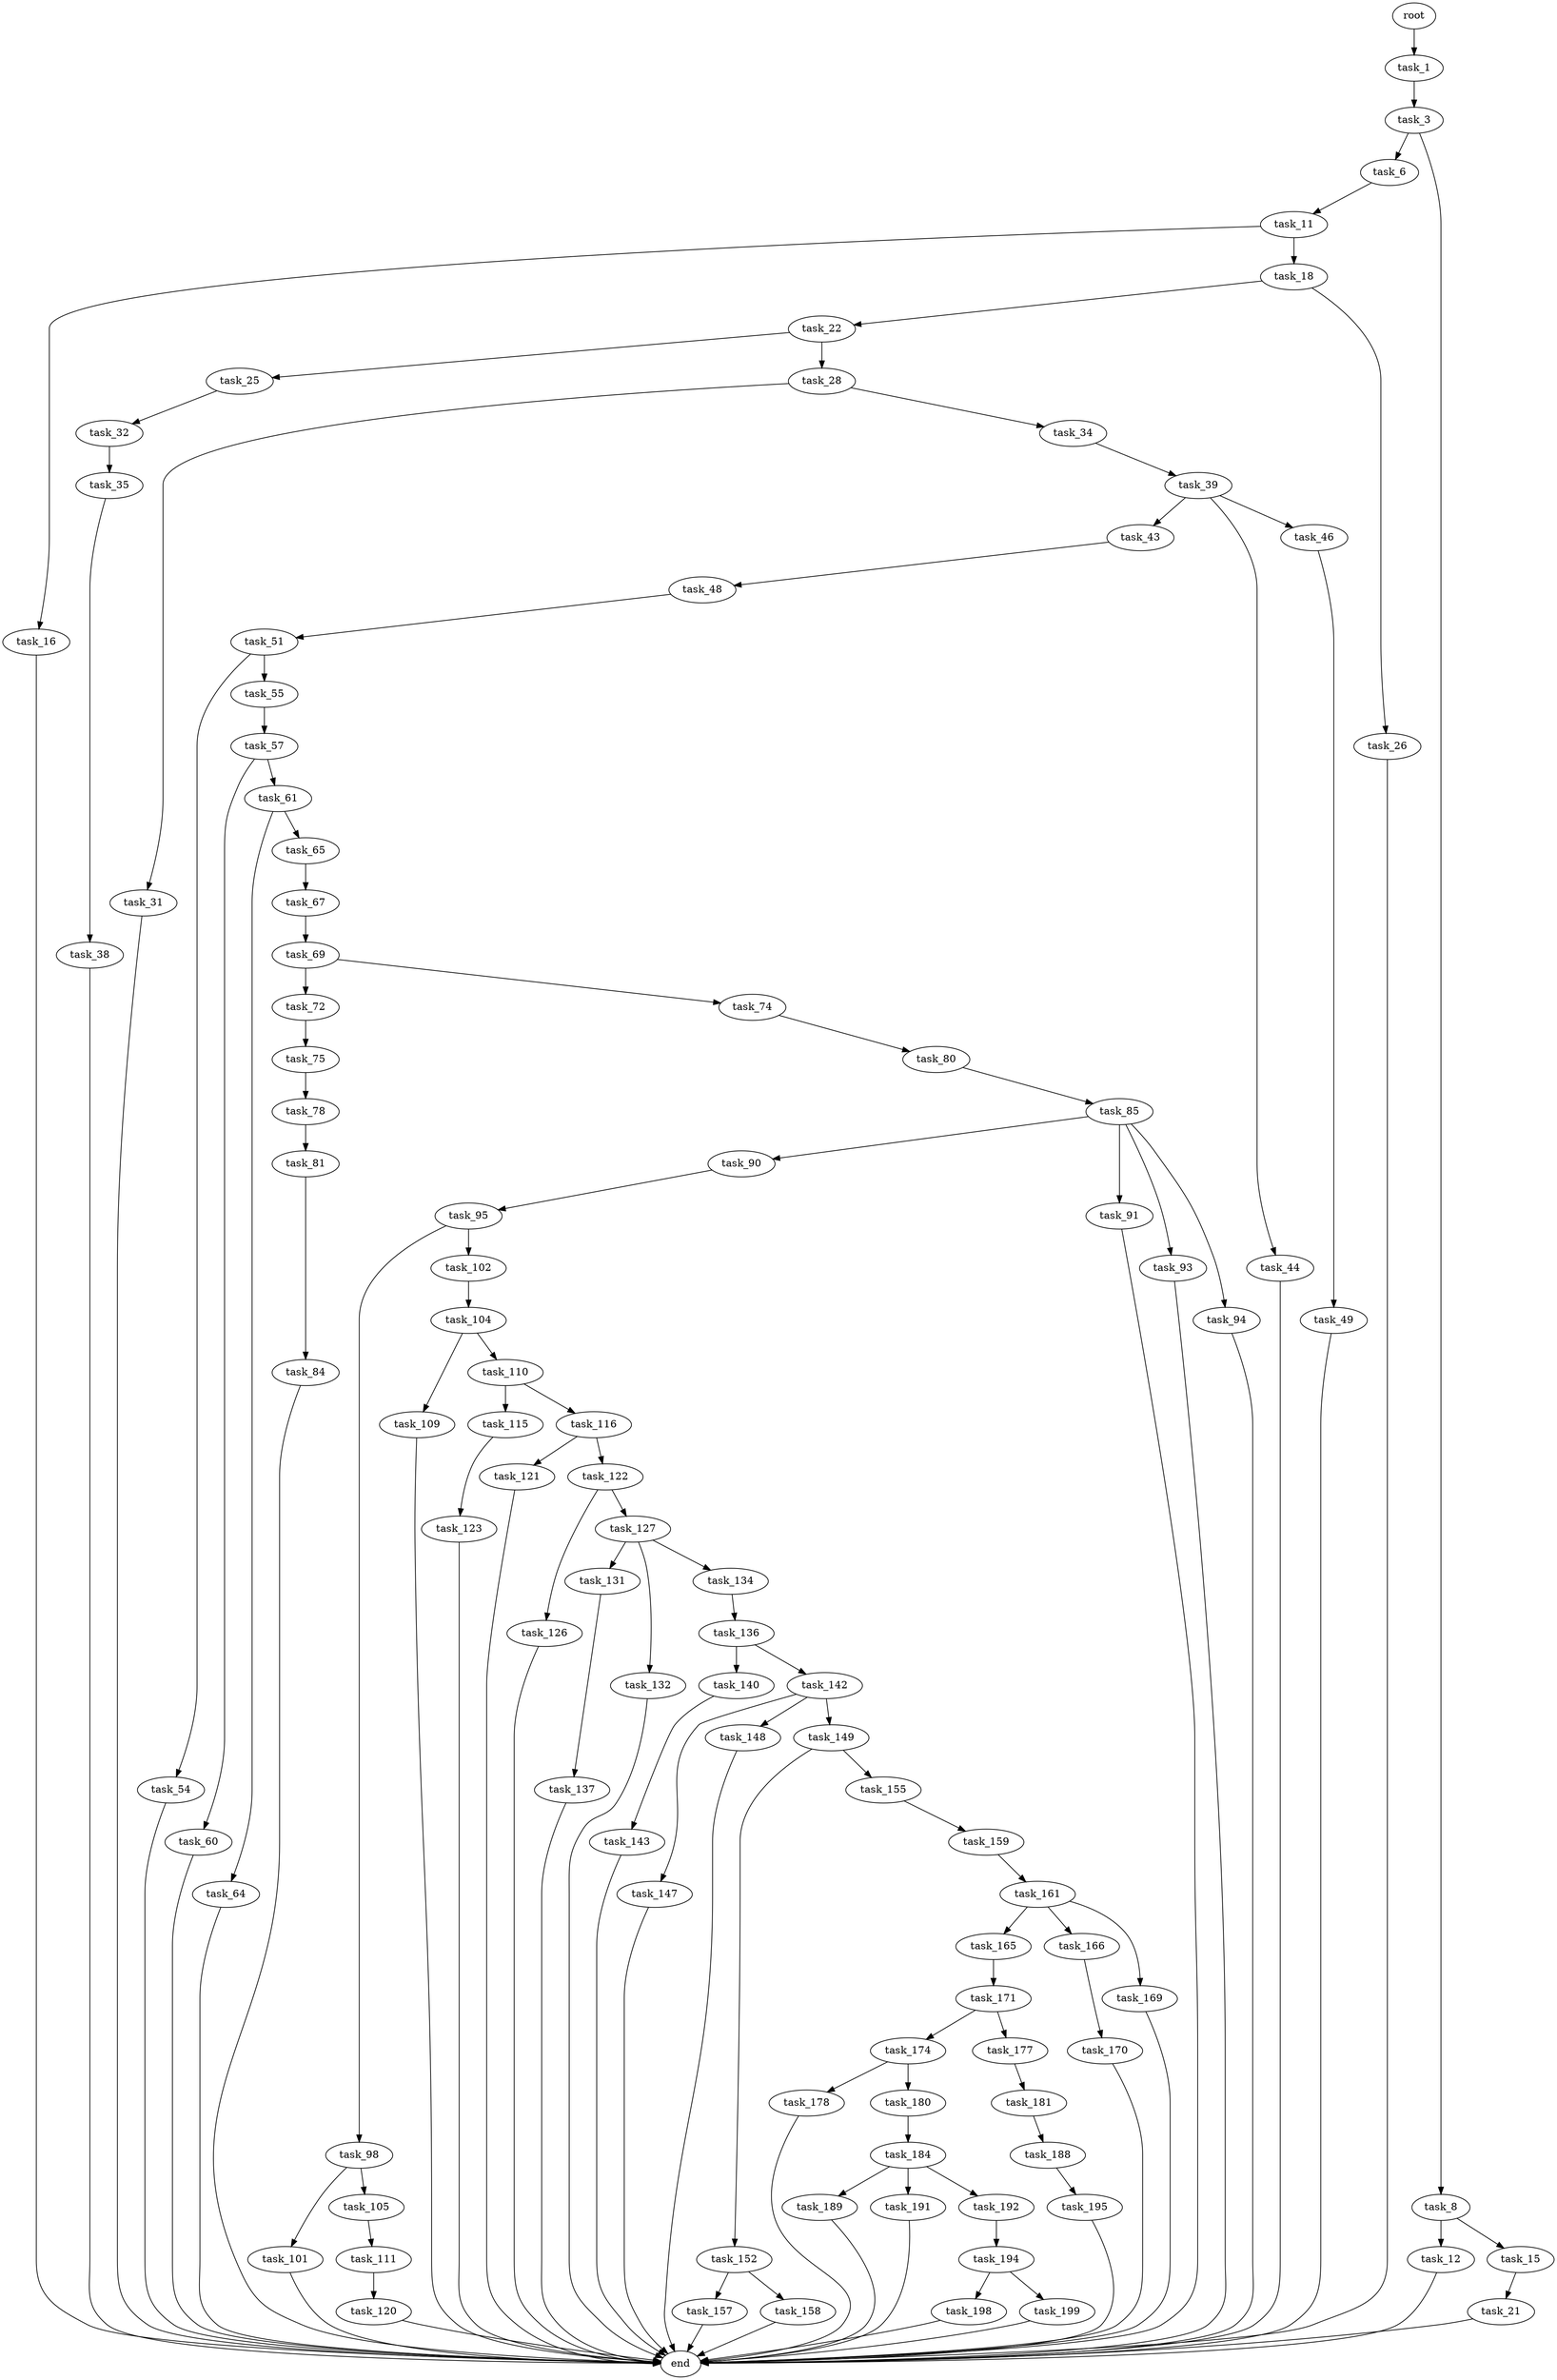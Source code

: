 digraph G {
  root [size="0.000000"];
  task_1 [size="1355616695.000000"];
  task_3 [size="7035984579.000000"];
  task_6 [size="1079878185.000000"];
  task_8 [size="182760473976.000000"];
  task_11 [size="670657324.000000"];
  task_12 [size="784388649148.000000"];
  task_15 [size="335520334068.000000"];
  task_16 [size="30335620438.000000"];
  task_18 [size="15644385842.000000"];
  end [size="0.000000"];
  task_21 [size="1073741824000.000000"];
  task_22 [size="368293445632.000000"];
  task_26 [size="14951957438.000000"];
  task_25 [size="153218343624.000000"];
  task_28 [size="178656005664.000000"];
  task_32 [size="979990908914.000000"];
  task_31 [size="2255421676.000000"];
  task_34 [size="25738960748.000000"];
  task_35 [size="1048272029559.000000"];
  task_39 [size="4019452326.000000"];
  task_38 [size="15715426066.000000"];
  task_43 [size="28991029248.000000"];
  task_44 [size="68719476736.000000"];
  task_46 [size="134217728000.000000"];
  task_48 [size="25753949644.000000"];
  task_49 [size="22130346714.000000"];
  task_51 [size="782757789696.000000"];
  task_54 [size="202265627684.000000"];
  task_55 [size="270427377171.000000"];
  task_57 [size="509952920744.000000"];
  task_60 [size="26999858442.000000"];
  task_61 [size="3448862127.000000"];
  task_64 [size="15795368866.000000"];
  task_65 [size="782757789696.000000"];
  task_67 [size="7349773922.000000"];
  task_69 [size="13084037857.000000"];
  task_72 [size="1073741824000.000000"];
  task_74 [size="1073741824000.000000"];
  task_75 [size="190092809532.000000"];
  task_80 [size="368293445632.000000"];
  task_78 [size="27218323206.000000"];
  task_81 [size="155332177030.000000"];
  task_85 [size="1636103122.000000"];
  task_84 [size="5580614852.000000"];
  task_90 [size="360620624104.000000"];
  task_91 [size="28991029248.000000"];
  task_93 [size="549755813888.000000"];
  task_94 [size="134217728000.000000"];
  task_95 [size="68719476736.000000"];
  task_98 [size="263160752595.000000"];
  task_102 [size="604789957598.000000"];
  task_101 [size="345832154881.000000"];
  task_105 [size="189431280048.000000"];
  task_104 [size="231928233984.000000"];
  task_109 [size="368293445632.000000"];
  task_110 [size="517794773236.000000"];
  task_111 [size="364877198433.000000"];
  task_115 [size="28991029248.000000"];
  task_116 [size="68719476736.000000"];
  task_120 [size="22649428622.000000"];
  task_123 [size="2790527312.000000"];
  task_121 [size="317274816481.000000"];
  task_122 [size="19332163988.000000"];
  task_126 [size="1224897580472.000000"];
  task_127 [size="8589934592.000000"];
  task_131 [size="231928233984.000000"];
  task_132 [size="4568972281.000000"];
  task_134 [size="6005489602.000000"];
  task_137 [size="3120223700.000000"];
  task_136 [size="134217728000.000000"];
  task_140 [size="68719476736.000000"];
  task_142 [size="814481643352.000000"];
  task_143 [size="384464991516.000000"];
  task_147 [size="28991029248.000000"];
  task_148 [size="1426691443.000000"];
  task_149 [size="1237704315720.000000"];
  task_152 [size="28991029248.000000"];
  task_155 [size="68719476736.000000"];
  task_157 [size="722786962862.000000"];
  task_158 [size="1021686253252.000000"];
  task_159 [size="782757789696.000000"];
  task_161 [size="4200512934.000000"];
  task_165 [size="74101068912.000000"];
  task_166 [size="4149665071.000000"];
  task_169 [size="6558544500.000000"];
  task_171 [size="47791852375.000000"];
  task_170 [size="472722214919.000000"];
  task_174 [size="68719476736.000000"];
  task_177 [size="12238197591.000000"];
  task_178 [size="3315913107.000000"];
  task_180 [size="231928233984.000000"];
  task_181 [size="323830219148.000000"];
  task_184 [size="8589934592.000000"];
  task_188 [size="549755813888.000000"];
  task_189 [size="550221315.000000"];
  task_191 [size="48005655431.000000"];
  task_192 [size="2446080844.000000"];
  task_195 [size="9641254882.000000"];
  task_194 [size="368293445632.000000"];
  task_198 [size="549755813888.000000"];
  task_199 [size="6971771944.000000"];

  root -> task_1 [size="1.000000"];
  task_1 -> task_3 [size="33554432.000000"];
  task_3 -> task_6 [size="301989888.000000"];
  task_3 -> task_8 [size="301989888.000000"];
  task_6 -> task_11 [size="33554432.000000"];
  task_8 -> task_12 [size="134217728.000000"];
  task_8 -> task_15 [size="134217728.000000"];
  task_11 -> task_16 [size="33554432.000000"];
  task_11 -> task_18 [size="33554432.000000"];
  task_12 -> end [size="1.000000"];
  task_15 -> task_21 [size="411041792.000000"];
  task_16 -> end [size="1.000000"];
  task_18 -> task_22 [size="301989888.000000"];
  task_18 -> task_26 [size="301989888.000000"];
  task_21 -> end [size="1.000000"];
  task_22 -> task_25 [size="411041792.000000"];
  task_22 -> task_28 [size="411041792.000000"];
  task_26 -> end [size="1.000000"];
  task_25 -> task_32 [size="134217728.000000"];
  task_28 -> task_31 [size="134217728.000000"];
  task_28 -> task_34 [size="134217728.000000"];
  task_32 -> task_35 [size="838860800.000000"];
  task_31 -> end [size="1.000000"];
  task_34 -> task_39 [size="536870912.000000"];
  task_35 -> task_38 [size="838860800.000000"];
  task_39 -> task_43 [size="134217728.000000"];
  task_39 -> task_44 [size="134217728.000000"];
  task_39 -> task_46 [size="134217728.000000"];
  task_38 -> end [size="1.000000"];
  task_43 -> task_48 [size="75497472.000000"];
  task_44 -> end [size="1.000000"];
  task_46 -> task_49 [size="209715200.000000"];
  task_48 -> task_51 [size="838860800.000000"];
  task_49 -> end [size="1.000000"];
  task_51 -> task_54 [size="679477248.000000"];
  task_51 -> task_55 [size="679477248.000000"];
  task_54 -> end [size="1.000000"];
  task_55 -> task_57 [size="411041792.000000"];
  task_57 -> task_60 [size="411041792.000000"];
  task_57 -> task_61 [size="411041792.000000"];
  task_60 -> end [size="1.000000"];
  task_61 -> task_64 [size="75497472.000000"];
  task_61 -> task_65 [size="75497472.000000"];
  task_64 -> end [size="1.000000"];
  task_65 -> task_67 [size="679477248.000000"];
  task_67 -> task_69 [size="134217728.000000"];
  task_69 -> task_72 [size="679477248.000000"];
  task_69 -> task_74 [size="679477248.000000"];
  task_72 -> task_75 [size="838860800.000000"];
  task_74 -> task_80 [size="838860800.000000"];
  task_75 -> task_78 [size="134217728.000000"];
  task_80 -> task_85 [size="411041792.000000"];
  task_78 -> task_81 [size="536870912.000000"];
  task_81 -> task_84 [size="209715200.000000"];
  task_85 -> task_90 [size="75497472.000000"];
  task_85 -> task_91 [size="75497472.000000"];
  task_85 -> task_93 [size="75497472.000000"];
  task_85 -> task_94 [size="75497472.000000"];
  task_84 -> end [size="1.000000"];
  task_90 -> task_95 [size="536870912.000000"];
  task_91 -> end [size="1.000000"];
  task_93 -> end [size="1.000000"];
  task_94 -> end [size="1.000000"];
  task_95 -> task_98 [size="134217728.000000"];
  task_95 -> task_102 [size="134217728.000000"];
  task_98 -> task_101 [size="209715200.000000"];
  task_98 -> task_105 [size="209715200.000000"];
  task_102 -> task_104 [size="679477248.000000"];
  task_101 -> end [size="1.000000"];
  task_105 -> task_111 [size="134217728.000000"];
  task_104 -> task_109 [size="301989888.000000"];
  task_104 -> task_110 [size="301989888.000000"];
  task_109 -> end [size="1.000000"];
  task_110 -> task_115 [size="536870912.000000"];
  task_110 -> task_116 [size="536870912.000000"];
  task_111 -> task_120 [size="838860800.000000"];
  task_115 -> task_123 [size="75497472.000000"];
  task_116 -> task_121 [size="134217728.000000"];
  task_116 -> task_122 [size="134217728.000000"];
  task_120 -> end [size="1.000000"];
  task_123 -> end [size="1.000000"];
  task_121 -> end [size="1.000000"];
  task_122 -> task_126 [size="411041792.000000"];
  task_122 -> task_127 [size="411041792.000000"];
  task_126 -> end [size="1.000000"];
  task_127 -> task_131 [size="33554432.000000"];
  task_127 -> task_132 [size="33554432.000000"];
  task_127 -> task_134 [size="33554432.000000"];
  task_131 -> task_137 [size="301989888.000000"];
  task_132 -> end [size="1.000000"];
  task_134 -> task_136 [size="411041792.000000"];
  task_137 -> end [size="1.000000"];
  task_136 -> task_140 [size="209715200.000000"];
  task_136 -> task_142 [size="209715200.000000"];
  task_140 -> task_143 [size="134217728.000000"];
  task_142 -> task_147 [size="536870912.000000"];
  task_142 -> task_148 [size="536870912.000000"];
  task_142 -> task_149 [size="536870912.000000"];
  task_143 -> end [size="1.000000"];
  task_147 -> end [size="1.000000"];
  task_148 -> end [size="1.000000"];
  task_149 -> task_152 [size="838860800.000000"];
  task_149 -> task_155 [size="838860800.000000"];
  task_152 -> task_157 [size="75497472.000000"];
  task_152 -> task_158 [size="75497472.000000"];
  task_155 -> task_159 [size="134217728.000000"];
  task_157 -> end [size="1.000000"];
  task_158 -> end [size="1.000000"];
  task_159 -> task_161 [size="679477248.000000"];
  task_161 -> task_165 [size="75497472.000000"];
  task_161 -> task_166 [size="75497472.000000"];
  task_161 -> task_169 [size="75497472.000000"];
  task_165 -> task_171 [size="75497472.000000"];
  task_166 -> task_170 [size="301989888.000000"];
  task_169 -> end [size="1.000000"];
  task_171 -> task_174 [size="838860800.000000"];
  task_171 -> task_177 [size="838860800.000000"];
  task_170 -> end [size="1.000000"];
  task_174 -> task_178 [size="134217728.000000"];
  task_174 -> task_180 [size="134217728.000000"];
  task_177 -> task_181 [size="209715200.000000"];
  task_178 -> end [size="1.000000"];
  task_180 -> task_184 [size="301989888.000000"];
  task_181 -> task_188 [size="679477248.000000"];
  task_184 -> task_189 [size="33554432.000000"];
  task_184 -> task_191 [size="33554432.000000"];
  task_184 -> task_192 [size="33554432.000000"];
  task_188 -> task_195 [size="536870912.000000"];
  task_189 -> end [size="1.000000"];
  task_191 -> end [size="1.000000"];
  task_192 -> task_194 [size="209715200.000000"];
  task_195 -> end [size="1.000000"];
  task_194 -> task_198 [size="411041792.000000"];
  task_194 -> task_199 [size="411041792.000000"];
  task_198 -> end [size="1.000000"];
  task_199 -> end [size="1.000000"];
}
